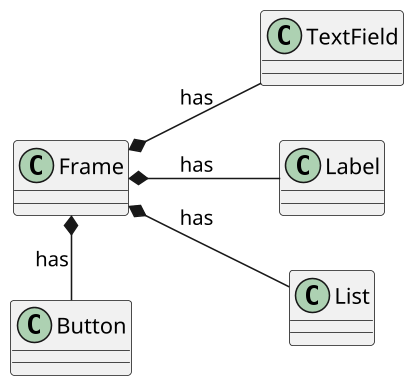 @startuml

skinparam defaultFontName "Source Code Pro"
skinparam dpi 150

left to right direction 

Frame *- Button : has
Frame *-- TextField : has
Frame *-- Label : has
Frame *-- List : has

@enduml